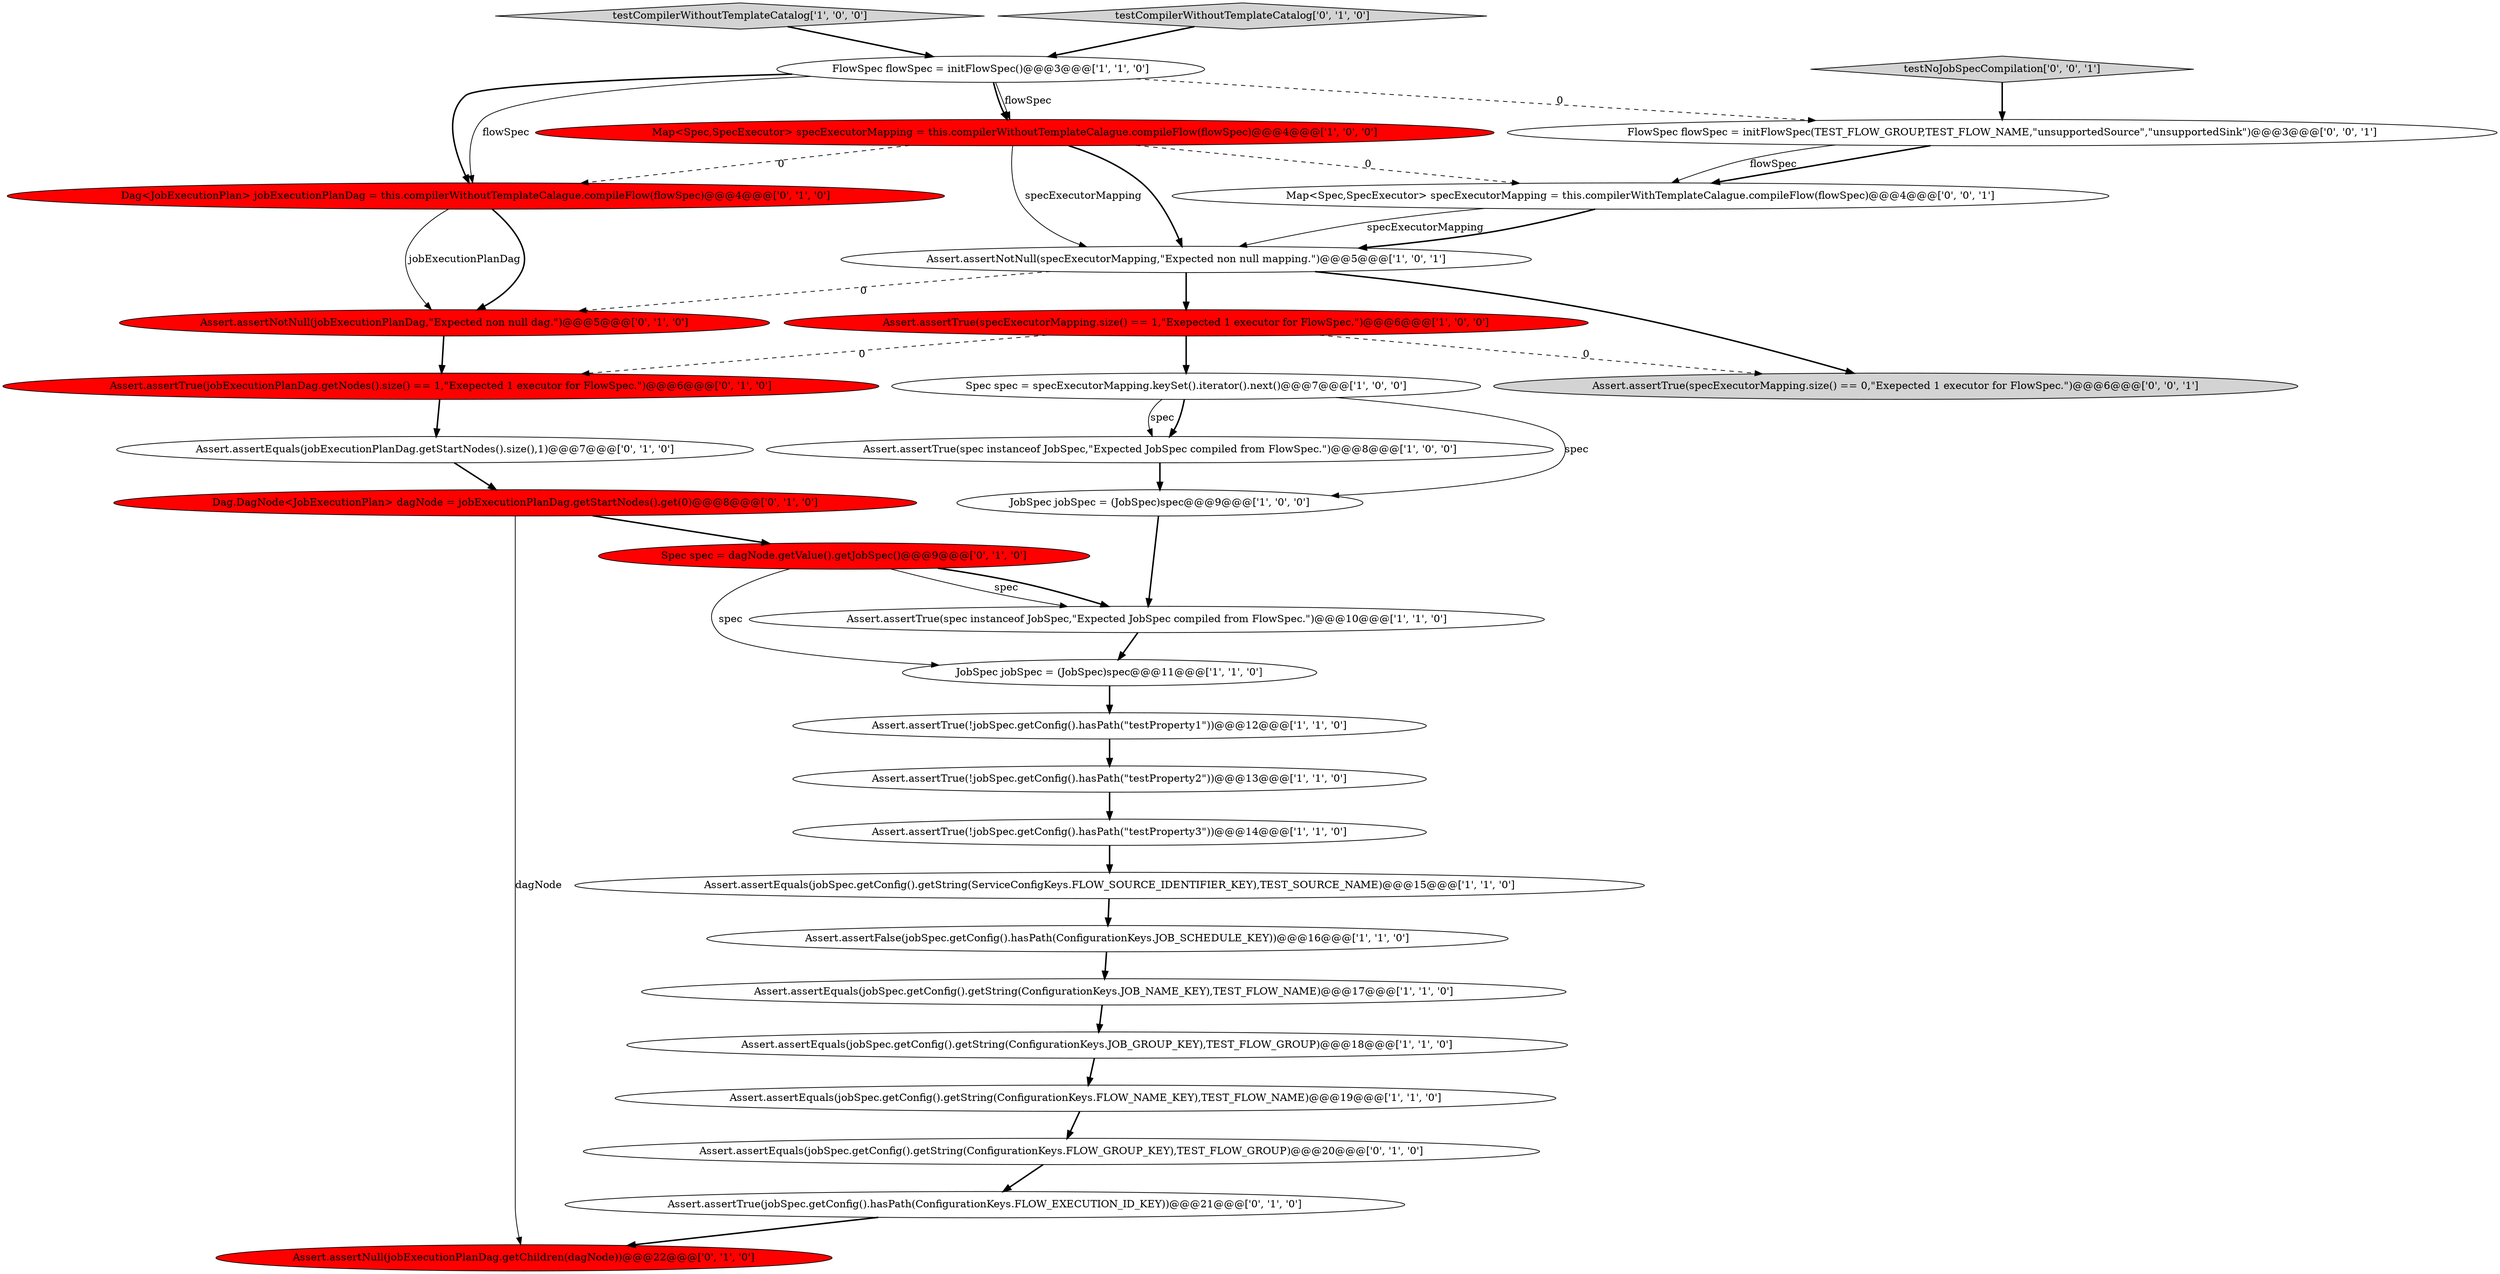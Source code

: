 digraph {
10 [style = filled, label = "testCompilerWithoutTemplateCatalog['1', '0', '0']", fillcolor = lightgray, shape = diamond image = "AAA0AAABBB1BBB"];
14 [style = filled, label = "Map<Spec,SpecExecutor> specExecutorMapping = this.compilerWithoutTemplateCalague.compileFlow(flowSpec)@@@4@@@['1', '0', '0']", fillcolor = red, shape = ellipse image = "AAA1AAABBB1BBB"];
11 [style = filled, label = "Assert.assertEquals(jobSpec.getConfig().getString(ConfigurationKeys.FLOW_NAME_KEY),TEST_FLOW_NAME)@@@19@@@['1', '1', '0']", fillcolor = white, shape = ellipse image = "AAA0AAABBB1BBB"];
30 [style = filled, label = "testNoJobSpecCompilation['0', '0', '1']", fillcolor = lightgray, shape = diamond image = "AAA0AAABBB3BBB"];
7 [style = filled, label = "Assert.assertEquals(jobSpec.getConfig().getString(ServiceConfigKeys.FLOW_SOURCE_IDENTIFIER_KEY),TEST_SOURCE_NAME)@@@15@@@['1', '1', '0']", fillcolor = white, shape = ellipse image = "AAA0AAABBB1BBB"];
20 [style = filled, label = "Spec spec = dagNode.getValue().getJobSpec()@@@9@@@['0', '1', '0']", fillcolor = red, shape = ellipse image = "AAA1AAABBB2BBB"];
6 [style = filled, label = "Assert.assertTrue(!jobSpec.getConfig().hasPath(\"testProperty1\"))@@@12@@@['1', '1', '0']", fillcolor = white, shape = ellipse image = "AAA0AAABBB1BBB"];
27 [style = filled, label = "testCompilerWithoutTemplateCatalog['0', '1', '0']", fillcolor = lightgray, shape = diamond image = "AAA0AAABBB2BBB"];
31 [style = filled, label = "FlowSpec flowSpec = initFlowSpec(TEST_FLOW_GROUP,TEST_FLOW_NAME,\"unsupportedSource\",\"unsupportedSink\")@@@3@@@['0', '0', '1']", fillcolor = white, shape = ellipse image = "AAA0AAABBB3BBB"];
3 [style = filled, label = "Assert.assertTrue(spec instanceof JobSpec,\"Expected JobSpec compiled from FlowSpec.\")@@@10@@@['1', '1', '0']", fillcolor = white, shape = ellipse image = "AAA0AAABBB1BBB"];
4 [style = filled, label = "Spec spec = specExecutorMapping.keySet().iterator().next()@@@7@@@['1', '0', '0']", fillcolor = white, shape = ellipse image = "AAA0AAABBB1BBB"];
2 [style = filled, label = "JobSpec jobSpec = (JobSpec)spec@@@9@@@['1', '0', '0']", fillcolor = white, shape = ellipse image = "AAA0AAABBB1BBB"];
1 [style = filled, label = "Assert.assertTrue(!jobSpec.getConfig().hasPath(\"testProperty3\"))@@@14@@@['1', '1', '0']", fillcolor = white, shape = ellipse image = "AAA0AAABBB1BBB"];
21 [style = filled, label = "Assert.assertTrue(jobSpec.getConfig().hasPath(ConfigurationKeys.FLOW_EXECUTION_ID_KEY))@@@21@@@['0', '1', '0']", fillcolor = white, shape = ellipse image = "AAA0AAABBB2BBB"];
12 [style = filled, label = "Assert.assertNotNull(specExecutorMapping,\"Expected non null mapping.\")@@@5@@@['1', '0', '1']", fillcolor = white, shape = ellipse image = "AAA0AAABBB1BBB"];
17 [style = filled, label = "JobSpec jobSpec = (JobSpec)spec@@@11@@@['1', '1', '0']", fillcolor = white, shape = ellipse image = "AAA0AAABBB1BBB"];
13 [style = filled, label = "FlowSpec flowSpec = initFlowSpec()@@@3@@@['1', '1', '0']", fillcolor = white, shape = ellipse image = "AAA0AAABBB1BBB"];
18 [style = filled, label = "Assert.assertNotNull(jobExecutionPlanDag,\"Expected non null dag.\")@@@5@@@['0', '1', '0']", fillcolor = red, shape = ellipse image = "AAA1AAABBB2BBB"];
26 [style = filled, label = "Assert.assertEquals(jobExecutionPlanDag.getStartNodes().size(),1)@@@7@@@['0', '1', '0']", fillcolor = white, shape = ellipse image = "AAA0AAABBB2BBB"];
0 [style = filled, label = "Assert.assertEquals(jobSpec.getConfig().getString(ConfigurationKeys.JOB_NAME_KEY),TEST_FLOW_NAME)@@@17@@@['1', '1', '0']", fillcolor = white, shape = ellipse image = "AAA0AAABBB1BBB"];
5 [style = filled, label = "Assert.assertFalse(jobSpec.getConfig().hasPath(ConfigurationKeys.JOB_SCHEDULE_KEY))@@@16@@@['1', '1', '0']", fillcolor = white, shape = ellipse image = "AAA0AAABBB1BBB"];
15 [style = filled, label = "Assert.assertTrue(spec instanceof JobSpec,\"Expected JobSpec compiled from FlowSpec.\")@@@8@@@['1', '0', '0']", fillcolor = white, shape = ellipse image = "AAA0AAABBB1BBB"];
19 [style = filled, label = "Assert.assertTrue(jobExecutionPlanDag.getNodes().size() == 1,\"Exepected 1 executor for FlowSpec.\")@@@6@@@['0', '1', '0']", fillcolor = red, shape = ellipse image = "AAA1AAABBB2BBB"];
9 [style = filled, label = "Assert.assertEquals(jobSpec.getConfig().getString(ConfigurationKeys.JOB_GROUP_KEY),TEST_FLOW_GROUP)@@@18@@@['1', '1', '0']", fillcolor = white, shape = ellipse image = "AAA0AAABBB1BBB"];
29 [style = filled, label = "Map<Spec,SpecExecutor> specExecutorMapping = this.compilerWithTemplateCalague.compileFlow(flowSpec)@@@4@@@['0', '0', '1']", fillcolor = white, shape = ellipse image = "AAA0AAABBB3BBB"];
22 [style = filled, label = "Assert.assertNull(jobExecutionPlanDag.getChildren(dagNode))@@@22@@@['0', '1', '0']", fillcolor = red, shape = ellipse image = "AAA1AAABBB2BBB"];
28 [style = filled, label = "Assert.assertTrue(specExecutorMapping.size() == 0,\"Exepected 1 executor for FlowSpec.\")@@@6@@@['0', '0', '1']", fillcolor = lightgray, shape = ellipse image = "AAA0AAABBB3BBB"];
25 [style = filled, label = "Assert.assertEquals(jobSpec.getConfig().getString(ConfigurationKeys.FLOW_GROUP_KEY),TEST_FLOW_GROUP)@@@20@@@['0', '1', '0']", fillcolor = white, shape = ellipse image = "AAA0AAABBB2BBB"];
23 [style = filled, label = "Dag<JobExecutionPlan> jobExecutionPlanDag = this.compilerWithoutTemplateCalague.compileFlow(flowSpec)@@@4@@@['0', '1', '0']", fillcolor = red, shape = ellipse image = "AAA1AAABBB2BBB"];
8 [style = filled, label = "Assert.assertTrue(!jobSpec.getConfig().hasPath(\"testProperty2\"))@@@13@@@['1', '1', '0']", fillcolor = white, shape = ellipse image = "AAA0AAABBB1BBB"];
16 [style = filled, label = "Assert.assertTrue(specExecutorMapping.size() == 1,\"Exepected 1 executor for FlowSpec.\")@@@6@@@['1', '0', '0']", fillcolor = red, shape = ellipse image = "AAA1AAABBB1BBB"];
24 [style = filled, label = "Dag.DagNode<JobExecutionPlan> dagNode = jobExecutionPlanDag.getStartNodes().get(0)@@@8@@@['0', '1', '0']", fillcolor = red, shape = ellipse image = "AAA1AAABBB2BBB"];
27->13 [style = bold, label=""];
15->2 [style = bold, label=""];
0->9 [style = bold, label=""];
20->17 [style = solid, label="spec"];
9->11 [style = bold, label=""];
12->28 [style = bold, label=""];
4->2 [style = solid, label="spec"];
17->6 [style = bold, label=""];
16->19 [style = dashed, label="0"];
20->3 [style = solid, label="spec"];
2->3 [style = bold, label=""];
4->15 [style = bold, label=""];
24->22 [style = solid, label="dagNode"];
18->19 [style = bold, label=""];
31->29 [style = bold, label=""];
12->16 [style = bold, label=""];
20->3 [style = bold, label=""];
4->15 [style = solid, label="spec"];
14->12 [style = solid, label="specExecutorMapping"];
26->24 [style = bold, label=""];
1->7 [style = bold, label=""];
24->20 [style = bold, label=""];
8->1 [style = bold, label=""];
29->12 [style = solid, label="specExecutorMapping"];
7->5 [style = bold, label=""];
29->12 [style = bold, label=""];
14->23 [style = dashed, label="0"];
13->31 [style = dashed, label="0"];
5->0 [style = bold, label=""];
10->13 [style = bold, label=""];
23->18 [style = solid, label="jobExecutionPlanDag"];
21->22 [style = bold, label=""];
30->31 [style = bold, label=""];
19->26 [style = bold, label=""];
14->12 [style = bold, label=""];
6->8 [style = bold, label=""];
13->23 [style = bold, label=""];
3->17 [style = bold, label=""];
12->18 [style = dashed, label="0"];
13->23 [style = solid, label="flowSpec"];
16->4 [style = bold, label=""];
16->28 [style = dashed, label="0"];
13->14 [style = solid, label="flowSpec"];
14->29 [style = dashed, label="0"];
13->14 [style = bold, label=""];
23->18 [style = bold, label=""];
25->21 [style = bold, label=""];
31->29 [style = solid, label="flowSpec"];
11->25 [style = bold, label=""];
}
